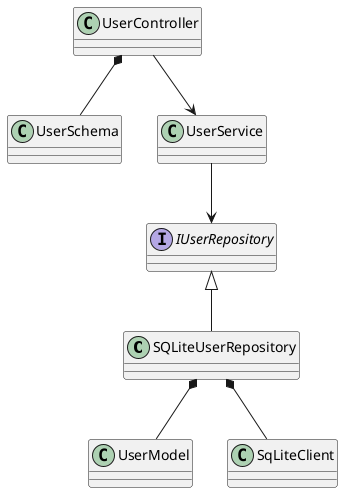 @startuml
class SQLiteUserRepository

interface IUserRepository

class UserModel

class SqLiteClient

class UserSchema

class UserService

class UserController

IUserRepository <|-- SQLiteUserRepository
SQLiteUserRepository *-- SqLiteClient
SQLiteUserRepository *-- UserModel
UserService --> IUserRepository
UserController --> UserService
UserController *-- UserSchema

@enduml
